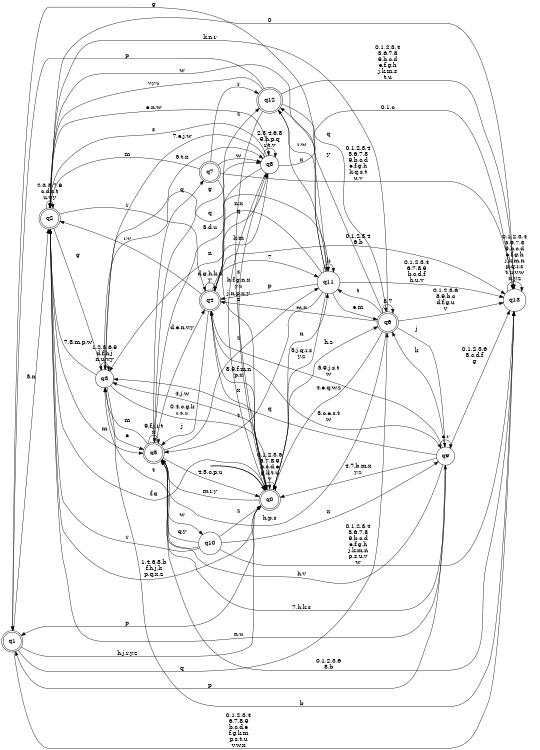 digraph BlueStar {
__start0 [style = invis, shape = none, label = "", width = 0, height = 0];

rankdir=LR;
size="8,5";

s0 [style="rounded,filled", color="black", fillcolor="white" shape="doublecircle", label="q0"];
s1 [style="rounded,filled", color="black", fillcolor="white" shape="doublecircle", label="q1"];
s2 [style="rounded,filled", color="black", fillcolor="white" shape="doublecircle", label="q2"];
s3 [style="filled", color="black", fillcolor="white" shape="circle", label="q3"];
s4 [style="rounded,filled", color="black", fillcolor="white" shape="doublecircle", label="q4"];
s5 [style="rounded,filled", color="black", fillcolor="white" shape="doublecircle", label="q5"];
s6 [style="rounded,filled", color="black", fillcolor="white" shape="doublecircle", label="q6"];
s7 [style="rounded,filled", color="black", fillcolor="white" shape="doublecircle", label="q7"];
s8 [style="filled", color="black", fillcolor="white" shape="circle", label="q8"];
s9 [style="filled", color="black", fillcolor="white" shape="circle", label="q9"];
s10 [style="filled", color="black", fillcolor="white" shape="circle", label="q10"];
s11 [style="filled", color="black", fillcolor="white" shape="circle", label="q11"];
s12 [style="rounded,filled", color="black", fillcolor="white" shape="doublecircle", label="q12"];
s13 [style="filled", color="black", fillcolor="white" shape="circle", label="q13"];
subgraph cluster_main { 
	graph [pad=".75", ranksep="0.15", nodesep="0.15"];
	 style=invis; 
	__start0 -> s0 [penwidth=2];
}
s0 -> s0 [label="0,1,2,3,5\n6,7,8,9\nb,c,d,e\ng,k,t,u\nv"];
s0 -> s1 [label="p"];
s0 -> s2 [label="f,q"];
s0 -> s3 [label="4,j,w"];
s0 -> s4 [label="x"];
s0 -> s5 [label="m,r,y"];
s0 -> s6 [label="h,z"];
s0 -> s8 [label="s"];
s0 -> s11 [label="n"];
s1 -> s0 [label="h,j,r,y,z"];
s1 -> s2 [label="5,n"];
s1 -> s6 [label="q"];
s1 -> s13 [label="0,1,2,3,4\n6,7,8,9\nb,c,d,e\nf,g,k,m\np,s,t,u\nv,w,x"];
s2 -> s0 [label="1,4,6,8,b\nf,h,j,k\np,q,x,z"];
s2 -> s2 [label="2,3,5,7,9\nc,d,s,t\nu,v,y"];
s2 -> s3 [label="g"];
s2 -> s4 [label="r"];
s2 -> s5 [label="m"];
s2 -> s8 [label="e,n,w"];
s2 -> s13 [label="0"];
s3 -> s0 [label="0,4,c,g,k\nr,s,z"];
s3 -> s2 [label="7,8,m,p,w"];
s3 -> s3 [label="1,2,3,6,9\nd,f,h,j\nn,u,v,y"];
s3 -> s5 [label="e"];
s3 -> s8 [label="5,t,x"];
s3 -> s11 [label="q"];
s3 -> s13 [label="b"];
s4 -> s0 [label="8,9,f,m,n\np,x"];
s4 -> s2 [label="r,v"];
s4 -> s4 [label="d,g,h,k,u\ny"];
s4 -> s5 [label="j"];
s4 -> s8 [label="q"];
s4 -> s9 [label="5,c,e,s,t\nw"];
s4 -> s11 [label="7"];
s4 -> s12 [label="z"];
s4 -> s13 [label="0,1,2,3,4\n6,b"];
s5 -> s0 [label="4,5,c,p,u"];
s5 -> s3 [label="m"];
s5 -> s4 [label="d,e,n,v,y"];
s5 -> s5 [label="9,f,j,r,t\nx"];
s5 -> s7 [label="q"];
s5 -> s8 [label="g"];
s5 -> s9 [label="7,h,k,s"];
s5 -> s10 [label="w"];
s5 -> s11 [label="z"];
s5 -> s13 [label="0,1,2,3,6\n8,b"];
s6 -> s0 [label="4,e,q,w,z"];
s6 -> s2 [label="k,n,r"];
s6 -> s4 [label="m,x"];
s6 -> s5 [label="h,p,s"];
s6 -> s6 [label="5,7"];
s6 -> s9 [label="j"];
s6 -> s11 [label="t"];
s6 -> s12 [label="y"];
s6 -> s13 [label="0,1,2,3,6\n8,9,b,c\nd,f,g,u\nv"];
s7 -> s0 [label="j,n,p,x,y\nz"];
s7 -> s2 [label="m"];
s7 -> s8 [label="w"];
s7 -> s12 [label="r"];
s7 -> s13 [label="0,1,2,3,4\n5,6,7,8\n9,b,c,d\ne,f,g,h\nk,q,s,t\nu,v"];
s8 -> s0 [label="b,f,g,n,x\ny,z"];
s8 -> s2 [label="s"];
s8 -> s3 [label="7,e,j,w"];
s8 -> s4 [label="k,m"];
s8 -> s5 [label="5,d,u"];
s8 -> s8 [label="2,3,4,6,8\n9,h,p,q\nr,t,v"];
s8 -> s13 [label="0,1,c"];
s9 -> s0 [label="4,7,b,m,x\ny,z"];
s9 -> s1 [label="p"];
s9 -> s2 [label="n,u"];
s9 -> s3 [label="q"];
s9 -> s4 [label="5,9,j,s,t\nw"];
s9 -> s5 [label="h,v"];
s9 -> s6 [label="k"];
s9 -> s9 [label="e,r"];
s9 -> s13 [label="0,1,2,3,6\n8,c,d,f\ng"];
s10 -> s0 [label="z"];
s10 -> s2 [label="r"];
s10 -> s3 [label="t"];
s10 -> s5 [label="q,y"];
s10 -> s9 [label="x"];
s10 -> s13 [label="0,1,2,3,4\n5,6,7,8\n9,b,c,d\ne,f,g,h\nj,k,m,n\np,s,u,v\nw"];
s11 -> s0 [label="5,j,q,r,s\ny,z"];
s11 -> s1 [label="g"];
s11 -> s2 [label="w"];
s11 -> s3 [label="n"];
s11 -> s4 [label="p"];
s11 -> s5 [label="t"];
s11 -> s6 [label="e,m"];
s11 -> s11 [label="k"];
s11 -> s12 [label="x"];
s11 -> s13 [label="0,1,2,3,4\n6,7,8,9\nb,c,d,f\nh,u,v"];
s12 -> s0 [label="n,x"];
s12 -> s1 [label="p"];
s12 -> s2 [label="v,y,z"];
s12 -> s6 [label="q"];
s12 -> s11 [label="r,w"];
s12 -> s13 [label="0,1,2,3,4\n5,6,7,8\n9,b,c,d\ne,f,g,h\nj,k,m,s\nt,u"];
s13 -> s13 [label="0,1,2,3,4\n5,6,7,8\n9,b,c,d\ne,f,g,h\nj,k,m,n\np,q,r,s\nt,u,v,w\nx,y,z"];

}